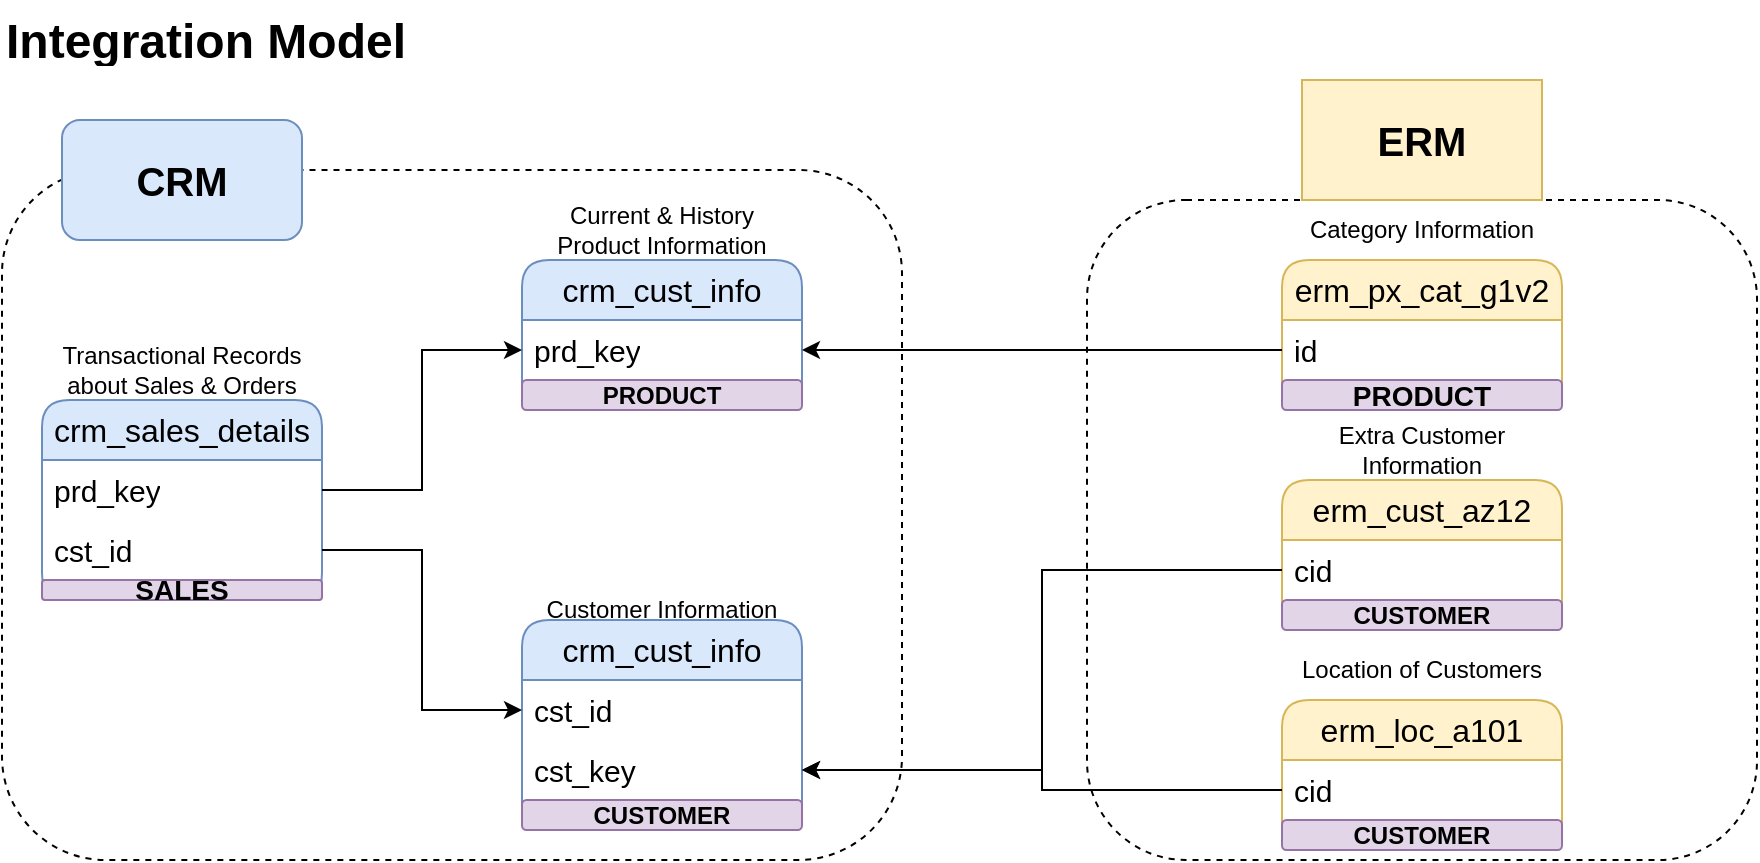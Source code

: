 <mxfile version="26.0.4">
  <diagram name="Page-1" id="GuGQZxUyVCPBfc87iqDN">
    <mxGraphModel dx="1028" dy="673" grid="1" gridSize="10" guides="1" tooltips="1" connect="1" arrows="1" fold="1" page="1" pageScale="1" pageWidth="827" pageHeight="1169" math="0" shadow="0">
      <root>
        <mxCell id="0" />
        <mxCell id="1" parent="0" />
        <mxCell id="i0fOB9PTpOnXMcYM55Mr-39" value="" style="rounded=1;whiteSpace=wrap;html=1;dashed=1;strokeColor=default;fillColor=none;" parent="1" vertex="1">
          <mxGeometry x="552.5" y="130" width="335" height="330" as="geometry" />
        </mxCell>
        <mxCell id="i0fOB9PTpOnXMcYM55Mr-37" value="" style="rounded=1;whiteSpace=wrap;html=1;dashed=1;fillColor=none;" parent="1" vertex="1">
          <mxGeometry x="10" y="115" width="450" height="345" as="geometry" />
        </mxCell>
        <mxCell id="i0fOB9PTpOnXMcYM55Mr-1" value="&lt;font style=&quot;font-size: 16px;&quot;&gt;crm_sales_details&lt;/font&gt;" style="swimlane;fontStyle=0;childLayout=stackLayout;horizontal=1;startSize=30;horizontalStack=0;resizeParent=1;resizeParentMax=0;resizeLast=0;collapsible=1;marginBottom=0;whiteSpace=wrap;html=1;rounded=1;glass=0;shadow=0;fillColor=#dae8fc;strokeColor=#6c8ebf;" parent="1" vertex="1">
          <mxGeometry x="30" y="230" width="140" height="100" as="geometry" />
        </mxCell>
        <mxCell id="i0fOB9PTpOnXMcYM55Mr-2" value="&lt;font style=&quot;font-size: 15px;&quot;&gt;prd_key&lt;/font&gt;" style="text;strokeColor=none;fillColor=none;align=left;verticalAlign=middle;spacingLeft=4;spacingRight=4;overflow=hidden;points=[[0,0.5],[1,0.5]];portConstraint=eastwest;rotatable=0;whiteSpace=wrap;html=1;" parent="i0fOB9PTpOnXMcYM55Mr-1" vertex="1">
          <mxGeometry y="30" width="140" height="30" as="geometry" />
        </mxCell>
        <mxCell id="i0fOB9PTpOnXMcYM55Mr-16" value="&lt;font style=&quot;font-size: 15px;&quot;&gt;cst_id&lt;/font&gt;" style="text;strokeColor=none;fillColor=none;align=left;verticalAlign=middle;spacingLeft=4;spacingRight=4;overflow=hidden;points=[[0,0.5],[1,0.5]];portConstraint=eastwest;rotatable=0;whiteSpace=wrap;html=1;" parent="i0fOB9PTpOnXMcYM55Mr-1" vertex="1">
          <mxGeometry y="60" width="140" height="30" as="geometry" />
        </mxCell>
        <mxCell id="b2Dk0qM_iyM4WZe1P1aA-4" value="&lt;b&gt;&lt;font style=&quot;font-size: 14px;&quot;&gt;SALES&lt;/font&gt;&lt;/b&gt;" style="rounded=1;whiteSpace=wrap;html=1;fillColor=#e1d5e7;strokeColor=#9673a6;rotation=0;" vertex="1" parent="i0fOB9PTpOnXMcYM55Mr-1">
          <mxGeometry y="90" width="140" height="10" as="geometry" />
        </mxCell>
        <mxCell id="i0fOB9PTpOnXMcYM55Mr-6" value="&lt;font style=&quot;font-size: 16px;&quot;&gt;crm_cust_info&lt;/font&gt;" style="swimlane;fontStyle=0;childLayout=stackLayout;horizontal=1;startSize=30;horizontalStack=0;resizeParent=1;resizeParentMax=0;resizeLast=0;collapsible=1;marginBottom=0;whiteSpace=wrap;html=1;rounded=1;glass=0;shadow=0;fillColor=#dae8fc;strokeColor=#6c8ebf;" parent="1" vertex="1">
          <mxGeometry x="270" y="340" width="140" height="105" as="geometry" />
        </mxCell>
        <mxCell id="i0fOB9PTpOnXMcYM55Mr-7" value="&lt;font style=&quot;font-size: 15px;&quot;&gt;cst_id&lt;/font&gt;" style="text;strokeColor=none;fillColor=none;align=left;verticalAlign=middle;spacingLeft=4;spacingRight=4;overflow=hidden;points=[[0,0.5],[1,0.5]];portConstraint=eastwest;rotatable=0;whiteSpace=wrap;html=1;" parent="i0fOB9PTpOnXMcYM55Mr-6" vertex="1">
          <mxGeometry y="30" width="140" height="30" as="geometry" />
        </mxCell>
        <mxCell id="i0fOB9PTpOnXMcYM55Mr-22" value="&lt;font style=&quot;font-size: 15px;&quot;&gt;cst_key&lt;/font&gt;" style="text;strokeColor=none;fillColor=none;align=left;verticalAlign=middle;spacingLeft=4;spacingRight=4;overflow=hidden;points=[[0,0.5],[1,0.5]];portConstraint=eastwest;rotatable=0;whiteSpace=wrap;html=1;" parent="i0fOB9PTpOnXMcYM55Mr-6" vertex="1">
          <mxGeometry y="60" width="140" height="30" as="geometry" />
        </mxCell>
        <mxCell id="b2Dk0qM_iyM4WZe1P1aA-5" value="&lt;b&gt;&lt;font&gt;CUSTOMER&lt;/font&gt;&lt;/b&gt;" style="rounded=1;whiteSpace=wrap;html=1;fillColor=#e1d5e7;strokeColor=#9673a6;" vertex="1" parent="i0fOB9PTpOnXMcYM55Mr-6">
          <mxGeometry y="90" width="140" height="15" as="geometry" />
        </mxCell>
        <mxCell id="i0fOB9PTpOnXMcYM55Mr-8" value="&lt;font style=&quot;font-size: 16px;&quot;&gt;crm_cust_info&lt;/font&gt;" style="swimlane;fontStyle=0;childLayout=stackLayout;horizontal=1;startSize=30;horizontalStack=0;resizeParent=1;resizeParentMax=0;resizeLast=0;collapsible=1;marginBottom=0;whiteSpace=wrap;html=1;rounded=1;glass=0;shadow=0;fillColor=#dae8fc;strokeColor=#6c8ebf;" parent="1" vertex="1">
          <mxGeometry x="270" y="160" width="140" height="75" as="geometry" />
        </mxCell>
        <mxCell id="i0fOB9PTpOnXMcYM55Mr-9" value="&lt;font style=&quot;font-size: 15px;&quot;&gt;prd_key&lt;/font&gt;" style="text;strokeColor=none;fillColor=none;align=left;verticalAlign=middle;spacingLeft=4;spacingRight=4;overflow=hidden;points=[[0,0.5],[1,0.5]];portConstraint=eastwest;rotatable=0;whiteSpace=wrap;html=1;" parent="i0fOB9PTpOnXMcYM55Mr-8" vertex="1">
          <mxGeometry y="30" width="140" height="30" as="geometry" />
        </mxCell>
        <mxCell id="b2Dk0qM_iyM4WZe1P1aA-1" value="&lt;b&gt;&lt;font&gt;PRODUCT&lt;/font&gt;&lt;/b&gt;" style="rounded=1;whiteSpace=wrap;html=1;fillColor=#e1d5e7;strokeColor=#9673a6;" vertex="1" parent="i0fOB9PTpOnXMcYM55Mr-8">
          <mxGeometry y="60" width="140" height="15" as="geometry" />
        </mxCell>
        <mxCell id="i0fOB9PTpOnXMcYM55Mr-10" value="&lt;h1 style=&quot;margin-top: 0px;&quot;&gt;Integration Model&lt;/h1&gt;" style="text;html=1;whiteSpace=wrap;overflow=hidden;rounded=0;" parent="1" vertex="1">
          <mxGeometry x="10" y="30" width="210" height="30" as="geometry" />
        </mxCell>
        <mxCell id="i0fOB9PTpOnXMcYM55Mr-11" value="Current &amp;amp; History Product Information" style="text;html=1;align=center;verticalAlign=middle;whiteSpace=wrap;rounded=0;" parent="1" vertex="1">
          <mxGeometry x="280" y="140" width="120" height="10" as="geometry" />
        </mxCell>
        <mxCell id="i0fOB9PTpOnXMcYM55Mr-12" value="Customer Information" style="text;html=1;align=center;verticalAlign=middle;whiteSpace=wrap;rounded=0;" parent="1" vertex="1">
          <mxGeometry x="270" y="330" width="140" height="10" as="geometry" />
        </mxCell>
        <mxCell id="i0fOB9PTpOnXMcYM55Mr-13" value="Transactional Records about Sales &amp;amp; Orders" style="text;html=1;align=center;verticalAlign=middle;whiteSpace=wrap;rounded=0;" parent="1" vertex="1">
          <mxGeometry x="30" y="210" width="140" height="10" as="geometry" />
        </mxCell>
        <mxCell id="i0fOB9PTpOnXMcYM55Mr-18" style="edgeStyle=orthogonalEdgeStyle;rounded=0;orthogonalLoop=1;jettySize=auto;html=1;entryX=0;entryY=0.5;entryDx=0;entryDy=0;" parent="1" source="i0fOB9PTpOnXMcYM55Mr-16" target="i0fOB9PTpOnXMcYM55Mr-7" edge="1">
          <mxGeometry relative="1" as="geometry" />
        </mxCell>
        <mxCell id="i0fOB9PTpOnXMcYM55Mr-21" style="edgeStyle=orthogonalEdgeStyle;rounded=0;orthogonalLoop=1;jettySize=auto;html=1;exitX=1;exitY=0.5;exitDx=0;exitDy=0;entryX=0;entryY=0.5;entryDx=0;entryDy=0;" parent="1" source="i0fOB9PTpOnXMcYM55Mr-2" target="i0fOB9PTpOnXMcYM55Mr-9" edge="1">
          <mxGeometry relative="1" as="geometry" />
        </mxCell>
        <mxCell id="i0fOB9PTpOnXMcYM55Mr-24" value="Extra Customer Information" style="text;html=1;align=center;verticalAlign=middle;whiteSpace=wrap;rounded=0;" parent="1" vertex="1">
          <mxGeometry x="650" y="250" width="140" height="10" as="geometry" />
        </mxCell>
        <mxCell id="i0fOB9PTpOnXMcYM55Mr-25" value="&lt;font style=&quot;font-size: 16px;&quot;&gt;erm_cust_az12&lt;/font&gt;" style="swimlane;fontStyle=0;childLayout=stackLayout;horizontal=1;startSize=30;horizontalStack=0;resizeParent=1;resizeParentMax=0;resizeLast=0;collapsible=1;marginBottom=0;whiteSpace=wrap;html=1;rounded=1;glass=0;shadow=0;fillColor=#fff2cc;strokeColor=#d6b656;" parent="1" vertex="1">
          <mxGeometry x="650" y="270" width="140" height="75" as="geometry" />
        </mxCell>
        <mxCell id="i0fOB9PTpOnXMcYM55Mr-26" value="&lt;font style=&quot;font-size: 15px;&quot;&gt;cid&lt;/font&gt;" style="text;strokeColor=none;fillColor=none;align=left;verticalAlign=middle;spacingLeft=4;spacingRight=4;overflow=hidden;points=[[0,0.5],[1,0.5]];portConstraint=eastwest;rotatable=0;whiteSpace=wrap;html=1;" parent="i0fOB9PTpOnXMcYM55Mr-25" vertex="1">
          <mxGeometry y="30" width="140" height="30" as="geometry" />
        </mxCell>
        <mxCell id="b2Dk0qM_iyM4WZe1P1aA-8" value="&lt;b&gt;&lt;font&gt;CUSTOMER&lt;/font&gt;&lt;/b&gt;" style="rounded=1;whiteSpace=wrap;html=1;fillColor=#e1d5e7;strokeColor=#9673a6;" vertex="1" parent="i0fOB9PTpOnXMcYM55Mr-25">
          <mxGeometry y="60" width="140" height="15" as="geometry" />
        </mxCell>
        <mxCell id="i0fOB9PTpOnXMcYM55Mr-28" style="edgeStyle=orthogonalEdgeStyle;rounded=0;orthogonalLoop=1;jettySize=auto;html=1;exitX=0;exitY=0.5;exitDx=0;exitDy=0;entryX=1;entryY=0.5;entryDx=0;entryDy=0;" parent="1" source="i0fOB9PTpOnXMcYM55Mr-26" target="i0fOB9PTpOnXMcYM55Mr-22" edge="1">
          <mxGeometry relative="1" as="geometry" />
        </mxCell>
        <mxCell id="i0fOB9PTpOnXMcYM55Mr-29" value="Location of Customers" style="text;html=1;align=center;verticalAlign=middle;whiteSpace=wrap;rounded=0;" parent="1" vertex="1">
          <mxGeometry x="650" y="360" width="140" height="10" as="geometry" />
        </mxCell>
        <mxCell id="i0fOB9PTpOnXMcYM55Mr-30" value="&lt;font style=&quot;font-size: 16px;&quot;&gt;erm_loc_a101&lt;/font&gt;" style="swimlane;fontStyle=0;childLayout=stackLayout;horizontal=1;startSize=30;horizontalStack=0;resizeParent=1;resizeParentMax=0;resizeLast=0;collapsible=1;marginBottom=0;whiteSpace=wrap;html=1;rounded=1;glass=0;shadow=0;fillColor=#fff2cc;strokeColor=#d6b656;" parent="1" vertex="1">
          <mxGeometry x="650" y="380" width="140" height="75" as="geometry" />
        </mxCell>
        <mxCell id="i0fOB9PTpOnXMcYM55Mr-31" value="&lt;font style=&quot;font-size: 15px;&quot;&gt;cid&lt;/font&gt;" style="text;strokeColor=none;fillColor=none;align=left;verticalAlign=middle;spacingLeft=4;spacingRight=4;overflow=hidden;points=[[0,0.5],[1,0.5]];portConstraint=eastwest;rotatable=0;whiteSpace=wrap;html=1;" parent="i0fOB9PTpOnXMcYM55Mr-30" vertex="1">
          <mxGeometry y="30" width="140" height="30" as="geometry" />
        </mxCell>
        <mxCell id="b2Dk0qM_iyM4WZe1P1aA-6" value="&lt;b&gt;&lt;font&gt;CUSTOMER&lt;/font&gt;&lt;/b&gt;" style="rounded=1;whiteSpace=wrap;html=1;fillColor=#e1d5e7;strokeColor=#9673a6;" vertex="1" parent="i0fOB9PTpOnXMcYM55Mr-30">
          <mxGeometry y="60" width="140" height="15" as="geometry" />
        </mxCell>
        <mxCell id="i0fOB9PTpOnXMcYM55Mr-32" style="edgeStyle=orthogonalEdgeStyle;rounded=0;orthogonalLoop=1;jettySize=auto;html=1;exitX=0;exitY=0.5;exitDx=0;exitDy=0;entryX=1;entryY=0.5;entryDx=0;entryDy=0;" parent="1" source="i0fOB9PTpOnXMcYM55Mr-31" target="i0fOB9PTpOnXMcYM55Mr-22" edge="1">
          <mxGeometry relative="1" as="geometry" />
        </mxCell>
        <mxCell id="i0fOB9PTpOnXMcYM55Mr-33" value="Category Information" style="text;html=1;align=center;verticalAlign=middle;whiteSpace=wrap;rounded=0;" parent="1" vertex="1">
          <mxGeometry x="650" y="140" width="140" height="10" as="geometry" />
        </mxCell>
        <mxCell id="i0fOB9PTpOnXMcYM55Mr-34" value="&lt;font style=&quot;font-size: 16px;&quot;&gt;erm_px_cat_g1v2&lt;/font&gt;" style="swimlane;fontStyle=0;childLayout=stackLayout;horizontal=1;startSize=30;horizontalStack=0;resizeParent=1;resizeParentMax=0;resizeLast=0;collapsible=1;marginBottom=0;whiteSpace=wrap;html=1;rounded=1;glass=0;shadow=0;fillColor=#fff2cc;strokeColor=#d6b656;" parent="1" vertex="1">
          <mxGeometry x="650" y="160" width="140" height="75" as="geometry" />
        </mxCell>
        <mxCell id="i0fOB9PTpOnXMcYM55Mr-35" value="&lt;font style=&quot;font-size: 15px;&quot;&gt;id&lt;/font&gt;" style="text;strokeColor=none;fillColor=none;align=left;verticalAlign=middle;spacingLeft=4;spacingRight=4;overflow=hidden;points=[[0,0.5],[1,0.5]];portConstraint=eastwest;rotatable=0;whiteSpace=wrap;html=1;" parent="i0fOB9PTpOnXMcYM55Mr-34" vertex="1">
          <mxGeometry y="30" width="140" height="30" as="geometry" />
        </mxCell>
        <mxCell id="b2Dk0qM_iyM4WZe1P1aA-2" value="&lt;b&gt;&lt;font style=&quot;font-size: 14px;&quot;&gt;PRODUCT&lt;/font&gt;&lt;/b&gt;" style="rounded=1;whiteSpace=wrap;html=1;fillColor=#e1d5e7;strokeColor=#9673a6;rotation=0;" vertex="1" parent="i0fOB9PTpOnXMcYM55Mr-34">
          <mxGeometry y="60" width="140" height="15" as="geometry" />
        </mxCell>
        <mxCell id="i0fOB9PTpOnXMcYM55Mr-36" style="edgeStyle=orthogonalEdgeStyle;rounded=0;orthogonalLoop=1;jettySize=auto;html=1;exitX=0;exitY=0.5;exitDx=0;exitDy=0;entryX=1;entryY=0.5;entryDx=0;entryDy=0;" parent="1" source="i0fOB9PTpOnXMcYM55Mr-35" target="i0fOB9PTpOnXMcYM55Mr-9" edge="1">
          <mxGeometry relative="1" as="geometry" />
        </mxCell>
        <mxCell id="i0fOB9PTpOnXMcYM55Mr-40" value="&lt;font style=&quot;font-size: 20px;&quot;&gt;&lt;b&gt;CRM&lt;/b&gt;&lt;/font&gt;" style="rounded=1;whiteSpace=wrap;html=1;fillColor=#dae8fc;strokeColor=#6c8ebf;" parent="1" vertex="1">
          <mxGeometry x="40" y="90" width="120" height="60" as="geometry" />
        </mxCell>
        <mxCell id="i0fOB9PTpOnXMcYM55Mr-41" value="&lt;font style=&quot;font-size: 20px;&quot;&gt;&lt;b&gt;ERM&lt;/b&gt;&lt;/font&gt;" style="rounded=1;whiteSpace=wrap;html=1;fillColor=#fff2cc;strokeColor=#d6b656;arcSize=0;" parent="1" vertex="1">
          <mxGeometry x="660" y="70" width="120" height="60" as="geometry" />
        </mxCell>
      </root>
    </mxGraphModel>
  </diagram>
</mxfile>
